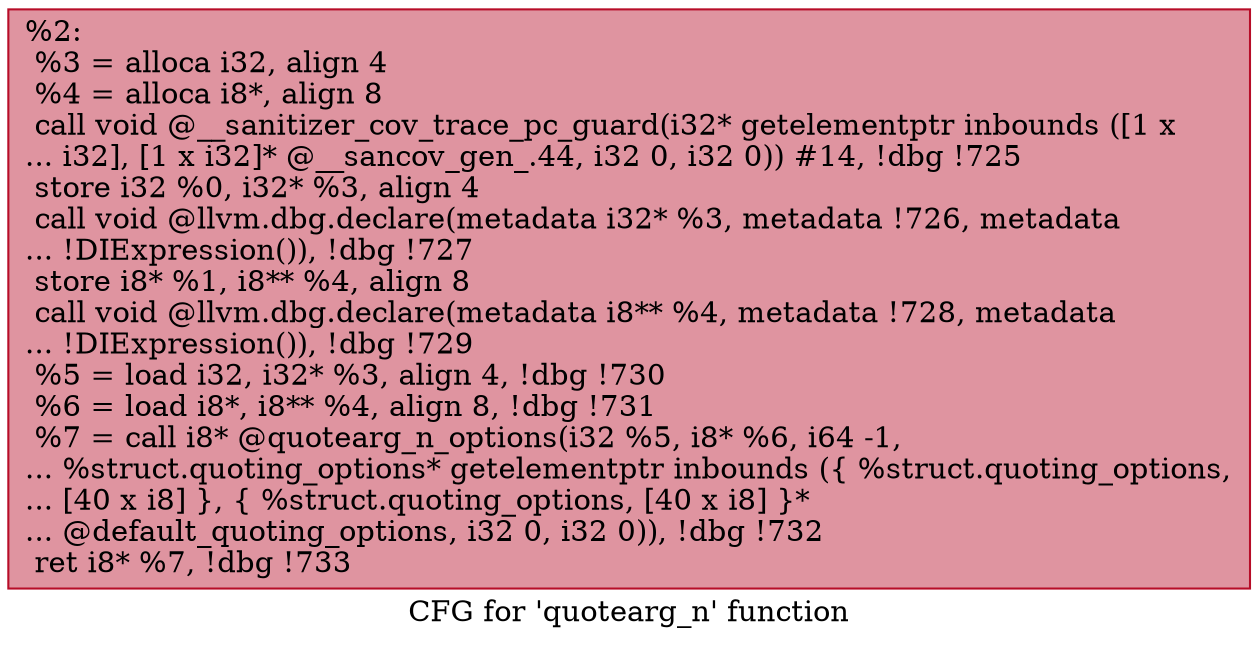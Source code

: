 digraph "CFG for 'quotearg_n' function" {
	label="CFG for 'quotearg_n' function";

	Node0x555ee501f550 [shape=record,color="#b70d28ff", style=filled, fillcolor="#b70d2870",label="{%2:\l  %3 = alloca i32, align 4\l  %4 = alloca i8*, align 8\l  call void @__sanitizer_cov_trace_pc_guard(i32* getelementptr inbounds ([1 x\l... i32], [1 x i32]* @__sancov_gen_.44, i32 0, i32 0)) #14, !dbg !725\l  store i32 %0, i32* %3, align 4\l  call void @llvm.dbg.declare(metadata i32* %3, metadata !726, metadata\l... !DIExpression()), !dbg !727\l  store i8* %1, i8** %4, align 8\l  call void @llvm.dbg.declare(metadata i8** %4, metadata !728, metadata\l... !DIExpression()), !dbg !729\l  %5 = load i32, i32* %3, align 4, !dbg !730\l  %6 = load i8*, i8** %4, align 8, !dbg !731\l  %7 = call i8* @quotearg_n_options(i32 %5, i8* %6, i64 -1,\l... %struct.quoting_options* getelementptr inbounds (\{ %struct.quoting_options,\l... [40 x i8] \}, \{ %struct.quoting_options, [40 x i8] \}*\l... @default_quoting_options, i32 0, i32 0)), !dbg !732\l  ret i8* %7, !dbg !733\l}"];
}
